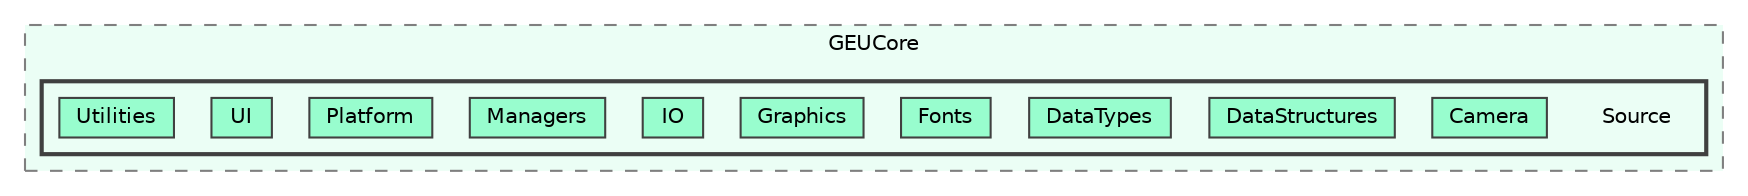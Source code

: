 digraph "C:/GEU/GEUCore/Source"
{
 // LATEX_PDF_SIZE
  bgcolor="transparent";
  edge [fontname=Helvetica,fontsize=10,labelfontname=Helvetica,labelfontsize=10];
  node [fontname=Helvetica,fontsize=10,shape=box,height=0.2,width=0.4];
  compound=true
  subgraph clusterdir_27e7292ccf631aad9354b9464cb90a84 {
    graph [ bgcolor="#ebfef5", pencolor="grey50", label="GEUCore", fontname=Helvetica,fontsize=10 style="filled,dashed", URL="dir_27e7292ccf631aad9354b9464cb90a84.html",tooltip=""]
  subgraph clusterdir_d4107ff65a26812a8e80cf49f43b787d {
    graph [ bgcolor="#ebfef5", pencolor="grey25", label="", fontname=Helvetica,fontsize=10 style="filled,bold", URL="dir_d4107ff65a26812a8e80cf49f43b787d.html",tooltip=""]
    dir_d4107ff65a26812a8e80cf49f43b787d [shape=plaintext, label="Source"];
  dir_f7870abe4f66b42600bbfbf2982a92ee [label="Camera", fillcolor="#98fdce", color="grey25", style="filled", URL="dir_f7870abe4f66b42600bbfbf2982a92ee.html",tooltip=""];
  dir_0580fd544d071c9fc3cd7f618d777a14 [label="DataStructures", fillcolor="#98fdce", color="grey25", style="filled", URL="dir_0580fd544d071c9fc3cd7f618d777a14.html",tooltip=""];
  dir_8956d8d5ac8f7fdad37e7ec3ce752fa0 [label="DataTypes", fillcolor="#98fdce", color="grey25", style="filled", URL="dir_8956d8d5ac8f7fdad37e7ec3ce752fa0.html",tooltip=""];
  dir_63772b185c678f1e53c3e3ae39f2acc3 [label="Fonts", fillcolor="#98fdce", color="grey25", style="filled", URL="dir_63772b185c678f1e53c3e3ae39f2acc3.html",tooltip=""];
  dir_809c4f716c50d1269b0b29ab8c19935a [label="Graphics", fillcolor="#98fdce", color="grey25", style="filled", URL="dir_809c4f716c50d1269b0b29ab8c19935a.html",tooltip=""];
  dir_3c3c6b6eb1652c0454092c25623ff2b4 [label="IO", fillcolor="#98fdce", color="grey25", style="filled", URL="dir_3c3c6b6eb1652c0454092c25623ff2b4.html",tooltip=""];
  dir_ea20a9aaa4792751d6e0a54abfdc92d3 [label="Managers", fillcolor="#98fdce", color="grey25", style="filled", URL="dir_ea20a9aaa4792751d6e0a54abfdc92d3.html",tooltip=""];
  dir_988fd135e1ae5f32fb9b8adece6056e2 [label="Platform", fillcolor="#98fdce", color="grey25", style="filled", URL="dir_988fd135e1ae5f32fb9b8adece6056e2.html",tooltip=""];
  dir_2e45d1cfd81b932e70cd071fc9b76dab [label="UI", fillcolor="#98fdce", color="grey25", style="filled", URL="dir_2e45d1cfd81b932e70cd071fc9b76dab.html",tooltip=""];
  dir_ba98d1c57f2db257d685d96c8633f8b6 [label="Utilities", fillcolor="#98fdce", color="grey25", style="filled", URL="dir_ba98d1c57f2db257d685d96c8633f8b6.html",tooltip=""];
  }
  }
}
